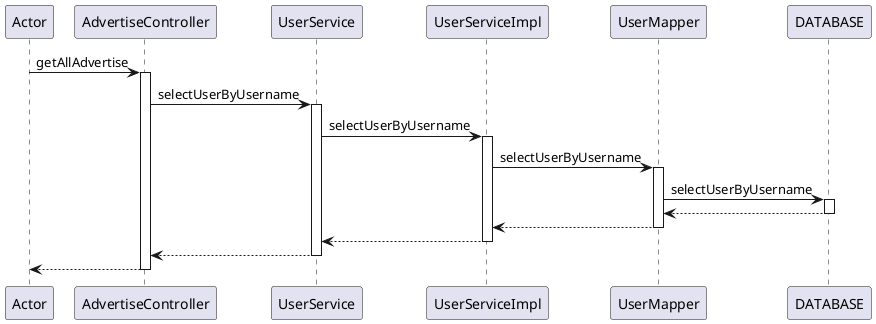 @startuml
participant Actor
Actor -> AdvertiseController : getAllAdvertise
activate AdvertiseController
AdvertiseController -> UserService : selectUserByUsername
activate UserService
UserService -> UserServiceImpl : selectUserByUsername
activate UserServiceImpl
UserServiceImpl -> UserMapper : selectUserByUsername
activate UserMapper
UserMapper -> DATABASE : selectUserByUsername
activate DATABASE
DATABASE --> UserMapper
deactivate DATABASE
UserMapper --> UserServiceImpl
deactivate UserMapper
UserServiceImpl --> UserService
deactivate UserServiceImpl
UserService --> AdvertiseController
deactivate UserService
return
@enduml